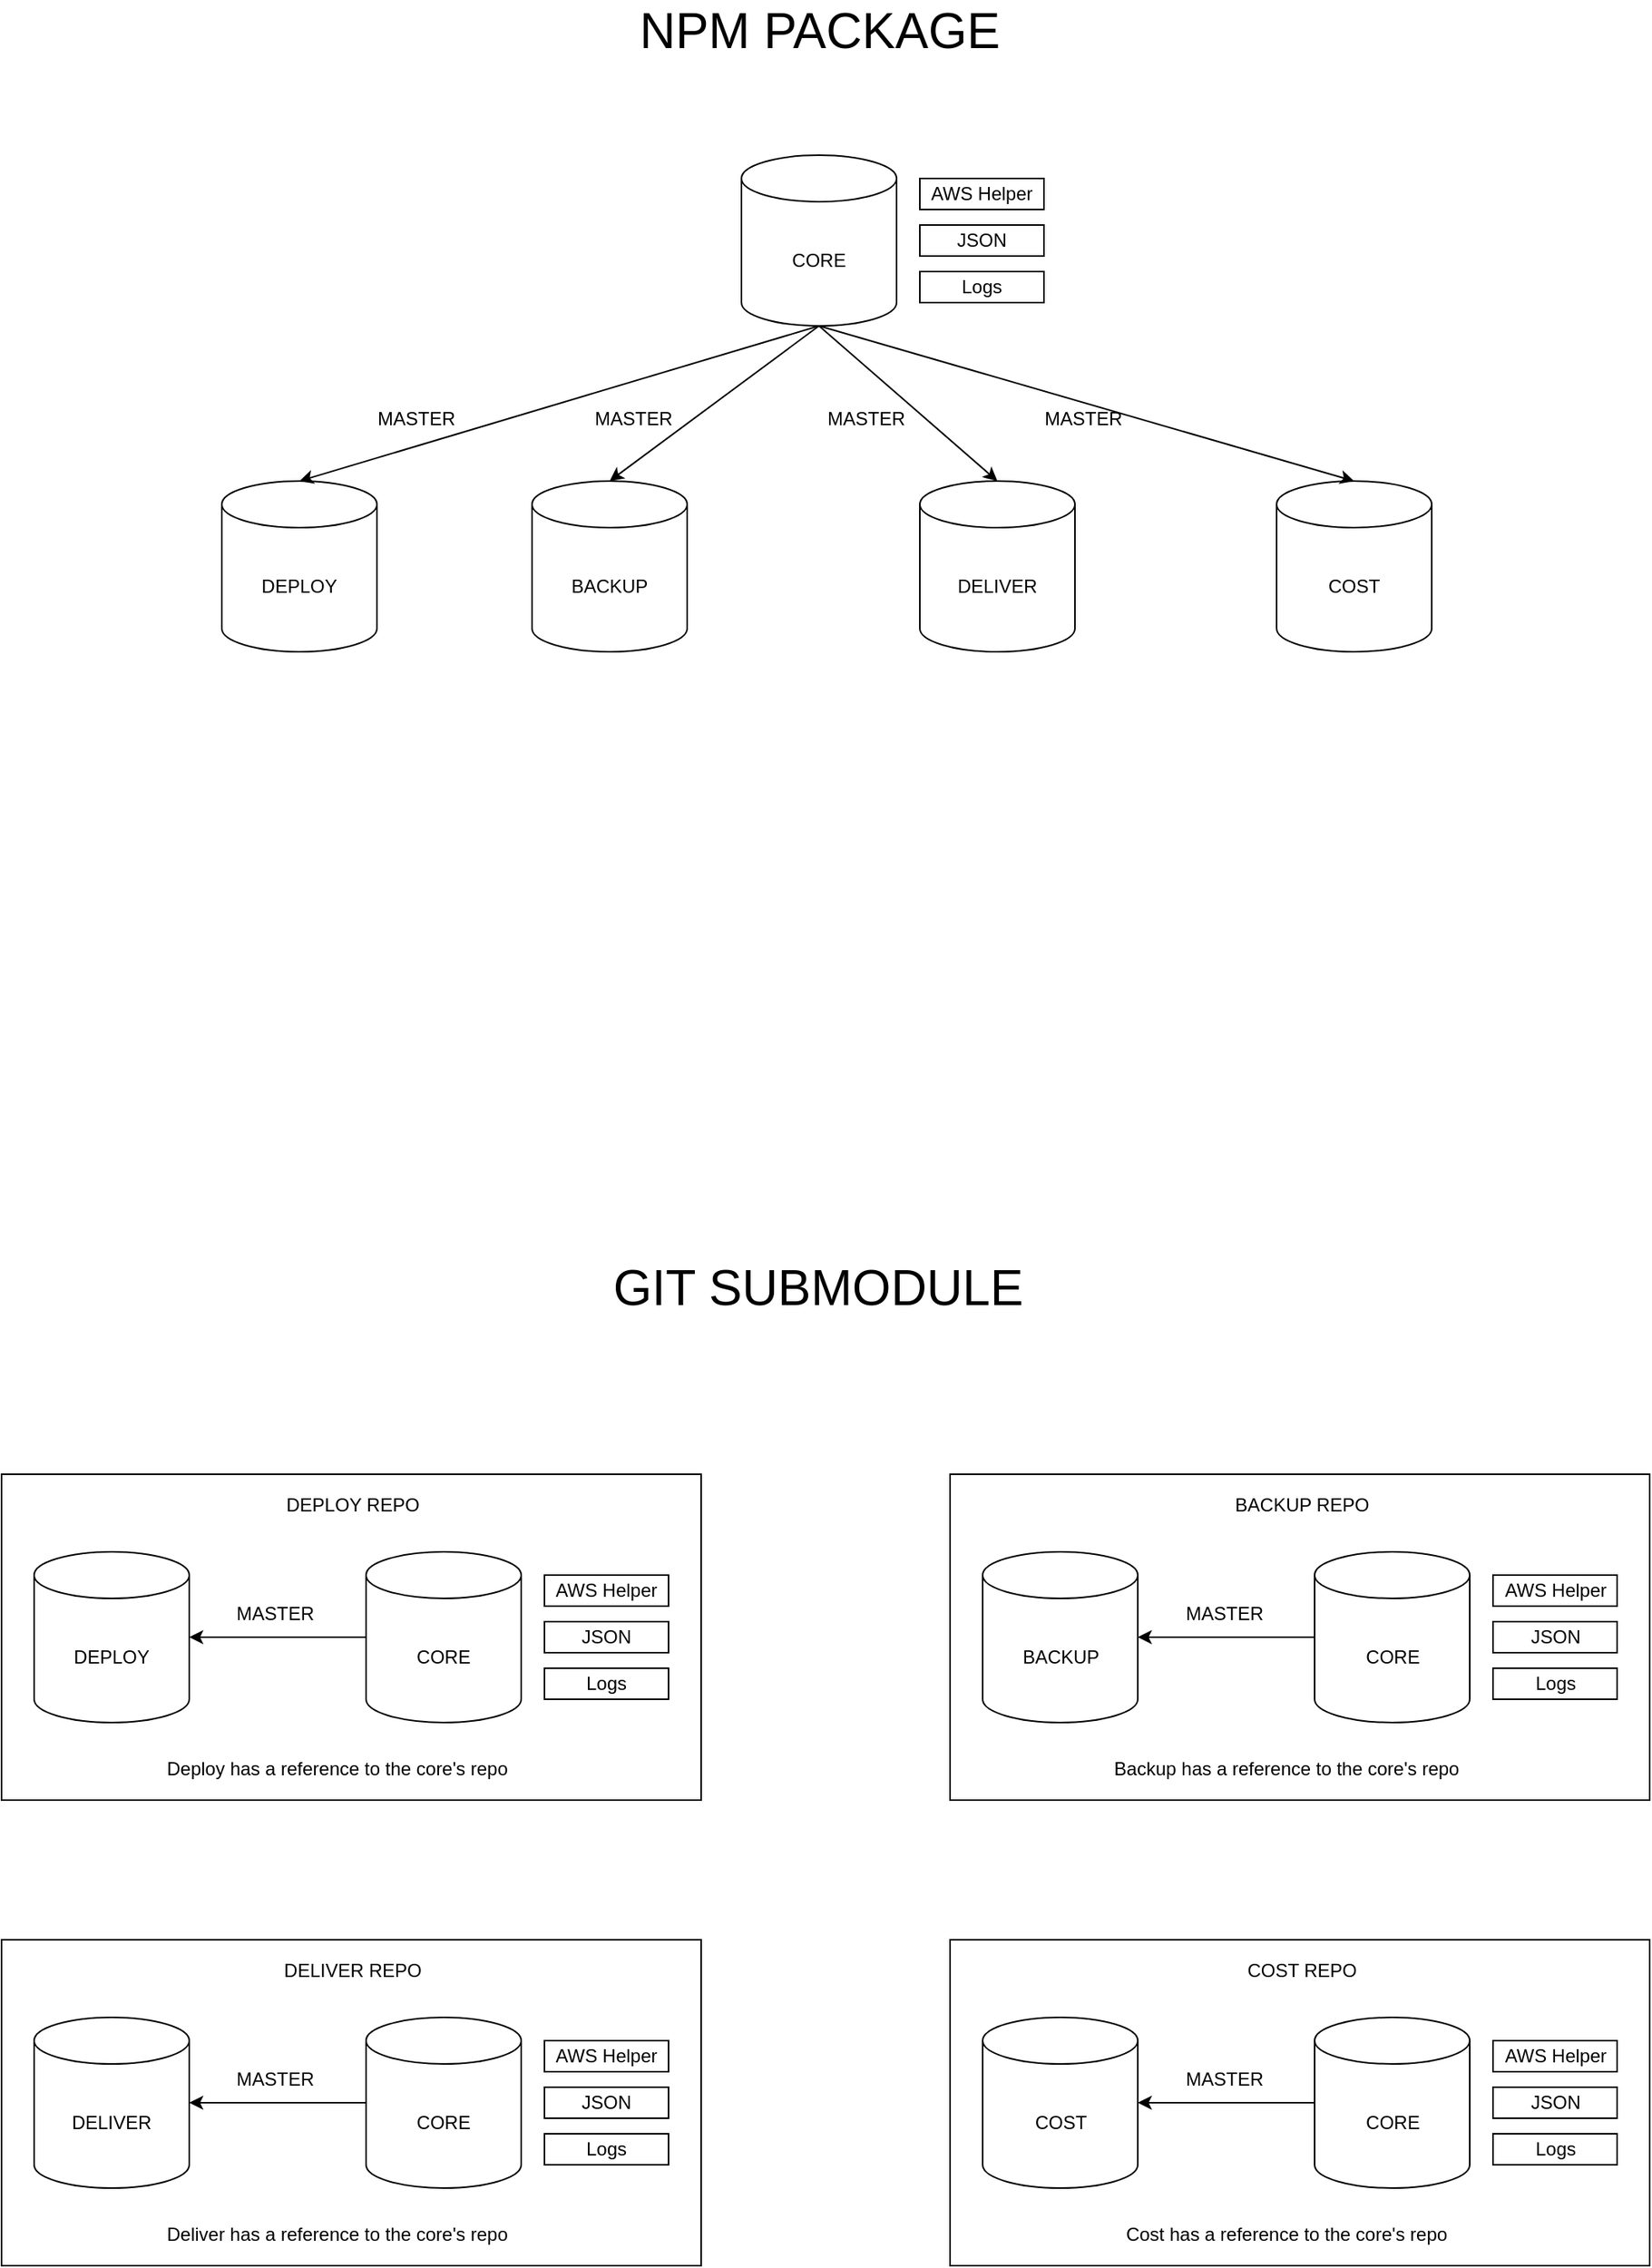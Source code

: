 <mxfile version="18.1.3" type="device"><diagram id="05MF1LFn9Zipkvx_IQP3" name="Page-1"><mxGraphModel dx="1354" dy="834" grid="1" gridSize="10" guides="1" tooltips="1" connect="1" arrows="1" fold="1" page="1" pageScale="1" pageWidth="1169" pageHeight="827" math="0" shadow="0"><root><mxCell id="0"/><mxCell id="1" parent="0"/><mxCell id="AjjKjvIW-b7pX0WcHSQV-68" value="" style="rounded=0;whiteSpace=wrap;html=1;fontSize=32;fillColor=none;" vertex="1" parent="1"><mxGeometry x="664.5" y="1290" width="451" height="210" as="geometry"/></mxCell><mxCell id="AjjKjvIW-b7pX0WcHSQV-37" value="" style="rounded=0;whiteSpace=wrap;html=1;fontSize=32;fillColor=none;" vertex="1" parent="1"><mxGeometry x="53" y="990" width="451" height="210" as="geometry"/></mxCell><mxCell id="AjjKjvIW-b7pX0WcHSQV-48" value="" style="rounded=0;whiteSpace=wrap;html=1;fontSize=32;fillColor=none;" vertex="1" parent="1"><mxGeometry x="664.5" y="990" width="451" height="210" as="geometry"/></mxCell><mxCell id="AjjKjvIW-b7pX0WcHSQV-58" value="" style="rounded=0;whiteSpace=wrap;html=1;fontSize=32;fillColor=none;" vertex="1" parent="1"><mxGeometry x="53" y="1290" width="451" height="210" as="geometry"/></mxCell><mxCell id="AjjKjvIW-b7pX0WcHSQV-1" value="CORE" style="shape=cylinder3;whiteSpace=wrap;html=1;boundedLbl=1;backgroundOutline=1;size=15;" vertex="1" parent="1"><mxGeometry x="530" y="140" width="100" height="110" as="geometry"/></mxCell><mxCell id="AjjKjvIW-b7pX0WcHSQV-2" value="BACKUP" style="shape=cylinder3;whiteSpace=wrap;html=1;boundedLbl=1;backgroundOutline=1;size=15;" vertex="1" parent="1"><mxGeometry x="395" y="350" width="100" height="110" as="geometry"/></mxCell><mxCell id="AjjKjvIW-b7pX0WcHSQV-3" value="COST" style="shape=cylinder3;whiteSpace=wrap;html=1;boundedLbl=1;backgroundOutline=1;size=15;" vertex="1" parent="1"><mxGeometry x="875" y="350" width="100" height="110" as="geometry"/></mxCell><mxCell id="AjjKjvIW-b7pX0WcHSQV-4" value="DEPLOY" style="shape=cylinder3;whiteSpace=wrap;html=1;boundedLbl=1;backgroundOutline=1;size=15;" vertex="1" parent="1"><mxGeometry x="195" y="350" width="100" height="110" as="geometry"/></mxCell><mxCell id="AjjKjvIW-b7pX0WcHSQV-5" value="DELIVER" style="shape=cylinder3;whiteSpace=wrap;html=1;boundedLbl=1;backgroundOutline=1;size=15;" vertex="1" parent="1"><mxGeometry x="645" y="350" width="100" height="110" as="geometry"/></mxCell><mxCell id="AjjKjvIW-b7pX0WcHSQV-6" value="" style="endArrow=classic;html=1;rounded=0;exitX=0.5;exitY=1;exitDx=0;exitDy=0;exitPerimeter=0;entryX=0.5;entryY=0;entryDx=0;entryDy=0;entryPerimeter=0;" edge="1" parent="1" source="AjjKjvIW-b7pX0WcHSQV-1" target="AjjKjvIW-b7pX0WcHSQV-4"><mxGeometry width="50" height="50" relative="1" as="geometry"><mxPoint x="485" y="310" as="sourcePoint"/><mxPoint x="295" y="340" as="targetPoint"/></mxGeometry></mxCell><mxCell id="AjjKjvIW-b7pX0WcHSQV-7" value="" style="endArrow=classic;html=1;rounded=0;exitX=0.5;exitY=1;exitDx=0;exitDy=0;exitPerimeter=0;entryX=0.5;entryY=0;entryDx=0;entryDy=0;entryPerimeter=0;" edge="1" parent="1" source="AjjKjvIW-b7pX0WcHSQV-1" target="AjjKjvIW-b7pX0WcHSQV-2"><mxGeometry width="50" height="50" relative="1" as="geometry"><mxPoint x="590" y="260" as="sourcePoint"/><mxPoint x="255" y="360" as="targetPoint"/></mxGeometry></mxCell><mxCell id="AjjKjvIW-b7pX0WcHSQV-8" value="" style="endArrow=classic;html=1;rounded=0;exitX=0.5;exitY=1;exitDx=0;exitDy=0;exitPerimeter=0;entryX=0.5;entryY=0;entryDx=0;entryDy=0;entryPerimeter=0;" edge="1" parent="1" source="AjjKjvIW-b7pX0WcHSQV-1" target="AjjKjvIW-b7pX0WcHSQV-5"><mxGeometry width="50" height="50" relative="1" as="geometry"><mxPoint x="590" y="260" as="sourcePoint"/><mxPoint x="455" y="360" as="targetPoint"/></mxGeometry></mxCell><mxCell id="AjjKjvIW-b7pX0WcHSQV-9" value="" style="endArrow=classic;html=1;rounded=0;exitX=0.5;exitY=1;exitDx=0;exitDy=0;exitPerimeter=0;entryX=0.5;entryY=0;entryDx=0;entryDy=0;entryPerimeter=0;" edge="1" parent="1" source="AjjKjvIW-b7pX0WcHSQV-1" target="AjjKjvIW-b7pX0WcHSQV-3"><mxGeometry width="50" height="50" relative="1" as="geometry"><mxPoint x="590" y="260" as="sourcePoint"/><mxPoint x="705" y="360" as="targetPoint"/></mxGeometry></mxCell><mxCell id="AjjKjvIW-b7pX0WcHSQV-10" value="MASTER" style="text;html=1;align=center;verticalAlign=middle;resizable=0;points=[];autosize=1;strokeColor=none;fillColor=none;rotation=0;" vertex="1" parent="1"><mxGeometry x="285" y="300" width="70" height="20" as="geometry"/></mxCell><mxCell id="AjjKjvIW-b7pX0WcHSQV-11" value="MASTER" style="text;html=1;align=center;verticalAlign=middle;resizable=0;points=[];autosize=1;strokeColor=none;fillColor=none;rotation=0;" vertex="1" parent="1"><mxGeometry x="425" y="300" width="70" height="20" as="geometry"/></mxCell><mxCell id="AjjKjvIW-b7pX0WcHSQV-12" value="MASTER" style="text;html=1;align=center;verticalAlign=middle;resizable=0;points=[];autosize=1;strokeColor=none;fillColor=none;rotation=0;" vertex="1" parent="1"><mxGeometry x="575" y="300" width="70" height="20" as="geometry"/></mxCell><mxCell id="AjjKjvIW-b7pX0WcHSQV-13" value="MASTER" style="text;html=1;align=center;verticalAlign=middle;resizable=0;points=[];autosize=1;strokeColor=none;fillColor=none;rotation=0;" vertex="1" parent="1"><mxGeometry x="715" y="300" width="70" height="20" as="geometry"/></mxCell><mxCell id="AjjKjvIW-b7pX0WcHSQV-14" value="AWS Helper" style="whiteSpace=wrap;html=1;" vertex="1" parent="1"><mxGeometry x="645" y="155" width="80" height="20" as="geometry"/></mxCell><mxCell id="AjjKjvIW-b7pX0WcHSQV-17" value="JSON" style="whiteSpace=wrap;html=1;" vertex="1" parent="1"><mxGeometry x="645" y="185" width="80" height="20" as="geometry"/></mxCell><mxCell id="AjjKjvIW-b7pX0WcHSQV-18" value="Logs" style="whiteSpace=wrap;html=1;" vertex="1" parent="1"><mxGeometry x="645" y="215" width="80" height="20" as="geometry"/></mxCell><mxCell id="AjjKjvIW-b7pX0WcHSQV-19" value="NPM PACKAGE" style="text;html=1;align=center;verticalAlign=middle;resizable=0;points=[];autosize=1;strokeColor=none;fillColor=none;fontSize=32;fontStyle=0" vertex="1" parent="1"><mxGeometry x="455" y="40" width="250" height="40" as="geometry"/></mxCell><mxCell id="AjjKjvIW-b7pX0WcHSQV-20" value="CORE" style="shape=cylinder3;whiteSpace=wrap;html=1;boundedLbl=1;backgroundOutline=1;size=15;" vertex="1" parent="1"><mxGeometry x="288" y="1040" width="100" height="110" as="geometry"/></mxCell><mxCell id="AjjKjvIW-b7pX0WcHSQV-23" value="DEPLOY" style="shape=cylinder3;whiteSpace=wrap;html=1;boundedLbl=1;backgroundOutline=1;size=15;" vertex="1" parent="1"><mxGeometry x="74" y="1040" width="100" height="110" as="geometry"/></mxCell><mxCell id="AjjKjvIW-b7pX0WcHSQV-25" value="" style="endArrow=classic;html=1;rounded=0;exitX=0;exitY=0.5;exitDx=0;exitDy=0;exitPerimeter=0;" edge="1" source="AjjKjvIW-b7pX0WcHSQV-20" target="AjjKjvIW-b7pX0WcHSQV-23" parent="1"><mxGeometry width="50" height="50" relative="1" as="geometry"><mxPoint x="243" y="1210" as="sourcePoint"/><mxPoint x="53" y="1240" as="targetPoint"/></mxGeometry></mxCell><mxCell id="AjjKjvIW-b7pX0WcHSQV-29" value="MASTER" style="text;html=1;align=center;verticalAlign=middle;resizable=0;points=[];autosize=1;strokeColor=none;fillColor=none;rotation=0;" vertex="1" parent="1"><mxGeometry x="194" y="1070" width="70" height="20" as="geometry"/></mxCell><mxCell id="AjjKjvIW-b7pX0WcHSQV-33" value="AWS Helper" style="whiteSpace=wrap;html=1;" vertex="1" parent="1"><mxGeometry x="403" y="1055" width="80" height="20" as="geometry"/></mxCell><mxCell id="AjjKjvIW-b7pX0WcHSQV-34" value="JSON" style="whiteSpace=wrap;html=1;" vertex="1" parent="1"><mxGeometry x="403" y="1085" width="80" height="20" as="geometry"/></mxCell><mxCell id="AjjKjvIW-b7pX0WcHSQV-35" value="Logs" style="whiteSpace=wrap;html=1;" vertex="1" parent="1"><mxGeometry x="403" y="1115" width="80" height="20" as="geometry"/></mxCell><mxCell id="AjjKjvIW-b7pX0WcHSQV-36" value="GIT SUBMODULE" style="text;html=1;align=center;verticalAlign=middle;resizable=0;points=[];autosize=1;strokeColor=none;fillColor=none;fontSize=32;fontStyle=0" vertex="1" parent="1"><mxGeometry x="439" y="850" width="280" height="40" as="geometry"/></mxCell><mxCell id="AjjKjvIW-b7pX0WcHSQV-39" value="DEPLOY REPO" style="text;html=1;align=center;verticalAlign=middle;resizable=0;points=[];autosize=1;strokeColor=none;fillColor=none;rotation=0;" vertex="1" parent="1"><mxGeometry x="229" y="1000" width="100" height="20" as="geometry"/></mxCell><mxCell id="AjjKjvIW-b7pX0WcHSQV-40" value="Deploy has a reference to the core's repo" style="text;html=1;align=center;verticalAlign=middle;resizable=0;points=[];autosize=1;strokeColor=none;fillColor=none;rotation=0;" vertex="1" parent="1"><mxGeometry x="154" y="1170" width="230" height="20" as="geometry"/></mxCell><mxCell id="AjjKjvIW-b7pX0WcHSQV-41" value="CORE" style="shape=cylinder3;whiteSpace=wrap;html=1;boundedLbl=1;backgroundOutline=1;size=15;" vertex="1" parent="1"><mxGeometry x="899.5" y="1040" width="100" height="110" as="geometry"/></mxCell><mxCell id="AjjKjvIW-b7pX0WcHSQV-42" value="BACKUP" style="shape=cylinder3;whiteSpace=wrap;html=1;boundedLbl=1;backgroundOutline=1;size=15;" vertex="1" parent="1"><mxGeometry x="685.5" y="1040" width="100" height="110" as="geometry"/></mxCell><mxCell id="AjjKjvIW-b7pX0WcHSQV-43" value="" style="endArrow=classic;html=1;rounded=0;exitX=0;exitY=0.5;exitDx=0;exitDy=0;exitPerimeter=0;" edge="1" source="AjjKjvIW-b7pX0WcHSQV-41" target="AjjKjvIW-b7pX0WcHSQV-42" parent="1"><mxGeometry width="50" height="50" relative="1" as="geometry"><mxPoint x="854.5" y="1210" as="sourcePoint"/><mxPoint x="664.5" y="1240" as="targetPoint"/></mxGeometry></mxCell><mxCell id="AjjKjvIW-b7pX0WcHSQV-44" value="MASTER" style="text;html=1;align=center;verticalAlign=middle;resizable=0;points=[];autosize=1;strokeColor=none;fillColor=none;rotation=0;" vertex="1" parent="1"><mxGeometry x="805.5" y="1070" width="70" height="20" as="geometry"/></mxCell><mxCell id="AjjKjvIW-b7pX0WcHSQV-45" value="AWS Helper" style="whiteSpace=wrap;html=1;" vertex="1" parent="1"><mxGeometry x="1014.5" y="1055" width="80" height="20" as="geometry"/></mxCell><mxCell id="AjjKjvIW-b7pX0WcHSQV-46" value="JSON" style="whiteSpace=wrap;html=1;" vertex="1" parent="1"><mxGeometry x="1014.5" y="1085" width="80" height="20" as="geometry"/></mxCell><mxCell id="AjjKjvIW-b7pX0WcHSQV-47" value="Logs" style="whiteSpace=wrap;html=1;" vertex="1" parent="1"><mxGeometry x="1014.5" y="1115" width="80" height="20" as="geometry"/></mxCell><mxCell id="AjjKjvIW-b7pX0WcHSQV-49" value="BACKUP REPO" style="text;html=1;align=center;verticalAlign=middle;resizable=0;points=[];autosize=1;strokeColor=none;fillColor=none;rotation=0;" vertex="1" parent="1"><mxGeometry x="840.5" y="1000" width="100" height="20" as="geometry"/></mxCell><mxCell id="AjjKjvIW-b7pX0WcHSQV-50" value="Backup has a reference to the core's repo" style="text;html=1;align=center;verticalAlign=middle;resizable=0;points=[];autosize=1;strokeColor=none;fillColor=none;rotation=0;" vertex="1" parent="1"><mxGeometry x="760.5" y="1170" width="240" height="20" as="geometry"/></mxCell><mxCell id="AjjKjvIW-b7pX0WcHSQV-51" value="CORE" style="shape=cylinder3;whiteSpace=wrap;html=1;boundedLbl=1;backgroundOutline=1;size=15;" vertex="1" parent="1"><mxGeometry x="288" y="1340" width="100" height="110" as="geometry"/></mxCell><mxCell id="AjjKjvIW-b7pX0WcHSQV-52" value="DELIVER" style="shape=cylinder3;whiteSpace=wrap;html=1;boundedLbl=1;backgroundOutline=1;size=15;" vertex="1" parent="1"><mxGeometry x="74" y="1340" width="100" height="110" as="geometry"/></mxCell><mxCell id="AjjKjvIW-b7pX0WcHSQV-53" value="" style="endArrow=classic;html=1;rounded=0;exitX=0;exitY=0.5;exitDx=0;exitDy=0;exitPerimeter=0;" edge="1" source="AjjKjvIW-b7pX0WcHSQV-51" target="AjjKjvIW-b7pX0WcHSQV-52" parent="1"><mxGeometry width="50" height="50" relative="1" as="geometry"><mxPoint x="243" y="1510" as="sourcePoint"/><mxPoint x="53" y="1540" as="targetPoint"/></mxGeometry></mxCell><mxCell id="AjjKjvIW-b7pX0WcHSQV-54" value="MASTER" style="text;html=1;align=center;verticalAlign=middle;resizable=0;points=[];autosize=1;strokeColor=none;fillColor=none;rotation=0;" vertex="1" parent="1"><mxGeometry x="194" y="1370" width="70" height="20" as="geometry"/></mxCell><mxCell id="AjjKjvIW-b7pX0WcHSQV-55" value="AWS Helper" style="whiteSpace=wrap;html=1;" vertex="1" parent="1"><mxGeometry x="403" y="1355" width="80" height="20" as="geometry"/></mxCell><mxCell id="AjjKjvIW-b7pX0WcHSQV-56" value="JSON" style="whiteSpace=wrap;html=1;" vertex="1" parent="1"><mxGeometry x="403" y="1385" width="80" height="20" as="geometry"/></mxCell><mxCell id="AjjKjvIW-b7pX0WcHSQV-57" value="Logs" style="whiteSpace=wrap;html=1;" vertex="1" parent="1"><mxGeometry x="403" y="1415" width="80" height="20" as="geometry"/></mxCell><mxCell id="AjjKjvIW-b7pX0WcHSQV-59" value="DELIVER REPO" style="text;html=1;align=center;verticalAlign=middle;resizable=0;points=[];autosize=1;strokeColor=none;fillColor=none;rotation=0;" vertex="1" parent="1"><mxGeometry x="229" y="1300" width="100" height="20" as="geometry"/></mxCell><mxCell id="AjjKjvIW-b7pX0WcHSQV-60" value="Deliver has a reference to the core's repo" style="text;html=1;align=center;verticalAlign=middle;resizable=0;points=[];autosize=1;strokeColor=none;fillColor=none;rotation=0;" vertex="1" parent="1"><mxGeometry x="154" y="1470" width="230" height="20" as="geometry"/></mxCell><mxCell id="AjjKjvIW-b7pX0WcHSQV-61" value="CORE" style="shape=cylinder3;whiteSpace=wrap;html=1;boundedLbl=1;backgroundOutline=1;size=15;" vertex="1" parent="1"><mxGeometry x="899.5" y="1340" width="100" height="110" as="geometry"/></mxCell><mxCell id="AjjKjvIW-b7pX0WcHSQV-62" value="COST" style="shape=cylinder3;whiteSpace=wrap;html=1;boundedLbl=1;backgroundOutline=1;size=15;" vertex="1" parent="1"><mxGeometry x="685.5" y="1340" width="100" height="110" as="geometry"/></mxCell><mxCell id="AjjKjvIW-b7pX0WcHSQV-63" value="" style="endArrow=classic;html=1;rounded=0;exitX=0;exitY=0.5;exitDx=0;exitDy=0;exitPerimeter=0;" edge="1" source="AjjKjvIW-b7pX0WcHSQV-61" target="AjjKjvIW-b7pX0WcHSQV-62" parent="1"><mxGeometry width="50" height="50" relative="1" as="geometry"><mxPoint x="854.5" y="1510" as="sourcePoint"/><mxPoint x="664.5" y="1540" as="targetPoint"/></mxGeometry></mxCell><mxCell id="AjjKjvIW-b7pX0WcHSQV-64" value="MASTER" style="text;html=1;align=center;verticalAlign=middle;resizable=0;points=[];autosize=1;strokeColor=none;fillColor=none;rotation=0;" vertex="1" parent="1"><mxGeometry x="805.5" y="1370" width="70" height="20" as="geometry"/></mxCell><mxCell id="AjjKjvIW-b7pX0WcHSQV-65" value="AWS Helper" style="whiteSpace=wrap;html=1;" vertex="1" parent="1"><mxGeometry x="1014.5" y="1355" width="80" height="20" as="geometry"/></mxCell><mxCell id="AjjKjvIW-b7pX0WcHSQV-66" value="JSON" style="whiteSpace=wrap;html=1;" vertex="1" parent="1"><mxGeometry x="1014.5" y="1385" width="80" height="20" as="geometry"/></mxCell><mxCell id="AjjKjvIW-b7pX0WcHSQV-67" value="Logs" style="whiteSpace=wrap;html=1;" vertex="1" parent="1"><mxGeometry x="1014.5" y="1415" width="80" height="20" as="geometry"/></mxCell><mxCell id="AjjKjvIW-b7pX0WcHSQV-69" value="COST REPO" style="text;html=1;align=center;verticalAlign=middle;resizable=0;points=[];autosize=1;strokeColor=none;fillColor=none;rotation=0;" vertex="1" parent="1"><mxGeometry x="845.5" y="1300" width="90" height="20" as="geometry"/></mxCell><mxCell id="AjjKjvIW-b7pX0WcHSQV-70" value="Cost has a reference to the core's repo" style="text;html=1;align=center;verticalAlign=middle;resizable=0;points=[];autosize=1;strokeColor=none;fillColor=none;rotation=0;" vertex="1" parent="1"><mxGeometry x="770.5" y="1470" width="220" height="20" as="geometry"/></mxCell></root></mxGraphModel></diagram></mxfile>